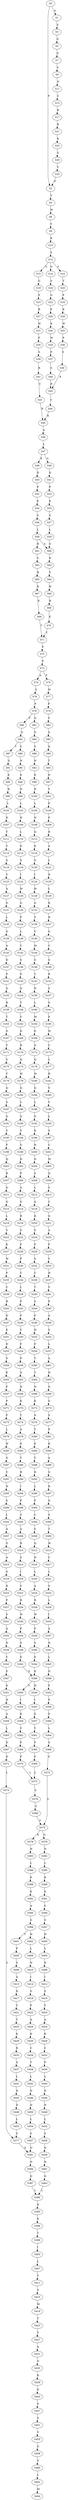 strict digraph  {
	S0 -> S1 [ label = A ];
	S0 -> S2 [ label = P ];
	S1 -> S3 [ label = S ];
	S2 -> S4 [ label = T ];
	S3 -> S5 [ label = G ];
	S4 -> S6 [ label = W ];
	S5 -> S7 [ label = G ];
	S6 -> S8 [ label = V ];
	S7 -> S9 [ label = S ];
	S8 -> S10 [ label = K ];
	S9 -> S11 [ label = N ];
	S10 -> S12 [ label = S ];
	S11 -> S13 [ label = C ];
	S12 -> S14 [ label = G ];
	S12 -> S15 [ label = G ];
	S12 -> S16 [ label = S ];
	S13 -> S17 [ label = R ];
	S14 -> S18 [ label = S ];
	S15 -> S19 [ label = G ];
	S16 -> S20 [ label = T ];
	S17 -> S21 [ label = R ];
	S18 -> S22 [ label = G ];
	S19 -> S23 [ label = P ];
	S20 -> S24 [ label = P ];
	S21 -> S25 [ label = K ];
	S22 -> S26 [ label = P ];
	S23 -> S27 [ label = R ];
	S24 -> S28 [ label = K ];
	S25 -> S29 [ label = S ];
	S26 -> S30 [ label = K ];
	S27 -> S31 [ label = W ];
	S28 -> S32 [ label = W ];
	S29 -> S33 [ label = V ];
	S30 -> S34 [ label = W ];
	S31 -> S35 [ label = P ];
	S32 -> S36 [ label = P ];
	S33 -> S2 [ label = P ];
	S34 -> S37 [ label = P ];
	S35 -> S38 [ label = S ];
	S36 -> S39 [ label = S ];
	S37 -> S40 [ label = S ];
	S38 -> S41 [ label = R ];
	S39 -> S42 [ label = R ];
	S40 -> S42 [ label = R ];
	S41 -> S43 [ label = C ];
	S42 -> S44 [ label = C ];
	S43 -> S45 [ label = R ];
	S44 -> S45 [ label = R ];
	S45 -> S46 [ label = A ];
	S46 -> S47 [ label = L ];
	S47 -> S48 [ label = E ];
	S47 -> S49 [ label = G ];
	S48 -> S50 [ label = D ];
	S49 -> S51 [ label = D ];
	S50 -> S52 [ label = P ];
	S51 -> S53 [ label = P ];
	S52 -> S54 [ label = E ];
	S53 -> S55 [ label = E ];
	S54 -> S56 [ label = S ];
	S55 -> S57 [ label = S ];
	S56 -> S58 [ label = L ];
	S57 -> S59 [ label = L ];
	S58 -> S60 [ label = S ];
	S58 -> S61 [ label = R ];
	S59 -> S60 [ label = S ];
	S60 -> S62 [ label = R ];
	S61 -> S63 [ label = C ];
	S62 -> S64 [ label = C ];
	S63 -> S65 [ label = H ];
	S64 -> S66 [ label = H ];
	S65 -> S67 [ label = R ];
	S66 -> S68 [ label = R ];
	S67 -> S69 [ label = K ];
	S68 -> S70 [ label = K ];
	S69 -> S71 [ label = T ];
	S70 -> S71 [ label = T ];
	S71 -> S72 [ label = P ];
	S72 -> S73 [ label = P ];
	S73 -> S74 [ label = A ];
	S73 -> S75 [ label = P ];
	S74 -> S76 [ label = L ];
	S75 -> S77 [ label = W ];
	S76 -> S78 [ label = P ];
	S77 -> S79 [ label = P ];
	S78 -> S80 [ label = P ];
	S78 -> S81 [ label = Q ];
	S79 -> S82 [ label = S ];
	S80 -> S83 [ label = G ];
	S81 -> S84 [ label = G ];
	S82 -> S85 [ label = G ];
	S83 -> S86 [ label = C ];
	S83 -> S87 [ label = T ];
	S84 -> S88 [ label = S ];
	S85 -> S89 [ label = Q ];
	S86 -> S90 [ label = N ];
	S87 -> S91 [ label = S ];
	S88 -> S92 [ label = N ];
	S89 -> S93 [ label = T ];
	S90 -> S94 [ label = E ];
	S91 -> S95 [ label = E ];
	S92 -> S96 [ label = E ];
	S93 -> S97 [ label = N ];
	S94 -> S98 [ label = N ];
	S95 -> S99 [ label = R ];
	S96 -> S100 [ label = N ];
	S97 -> S101 [ label = V ];
	S98 -> S102 [ label = L ];
	S99 -> S103 [ label = L ];
	S100 -> S104 [ label = L ];
	S101 -> S105 [ label = P ];
	S102 -> S106 [ label = N ];
	S103 -> S107 [ label = D ];
	S104 -> S108 [ label = N ];
	S105 -> S109 [ label = P ];
	S106 -> S110 [ label = L ];
	S107 -> S111 [ label = T ];
	S108 -> S112 [ label = Q ];
	S109 -> S113 [ label = R ];
	S110 -> S114 [ label = E ];
	S111 -> S115 [ label = T ];
	S112 -> S116 [ label = E ];
	S113 -> S117 [ label = A ];
	S114 -> S118 [ label = S ];
	S115 -> S119 [ label = S ];
	S116 -> S120 [ label = S ];
	S117 -> S121 [ label = L ];
	S118 -> S122 [ label = I ];
	S119 -> S123 [ label = V ];
	S120 -> S124 [ label = I ];
	S121 -> S125 [ label = D ];
	S122 -> S126 [ label = W ];
	S123 -> S127 [ label = A ];
	S124 -> S128 [ label = W ];
	S125 -> S129 [ label = L ];
	S126 -> S130 [ label = G ];
	S127 -> S131 [ label = G ];
	S128 -> S132 [ label = G ];
	S129 -> S133 [ label = R ];
	S130 -> S134 [ label = P ];
	S131 -> S135 [ label = L ];
	S132 -> S136 [ label = S ];
	S133 -> S137 [ label = R ];
	S134 -> S138 [ label = L ];
	S135 -> S139 [ label = G ];
	S136 -> S140 [ label = V ];
	S137 -> S141 [ label = G ];
	S138 -> S142 [ label = V ];
	S139 -> S143 [ label = A ];
	S140 -> S144 [ label = M ];
	S141 -> S145 [ label = C ];
	S142 -> S146 [ label = S ];
	S143 -> S147 [ label = D ];
	S144 -> S148 [ label = S ];
	S145 -> S149 [ label = G ];
	S146 -> S150 [ label = P ];
	S147 -> S151 [ label = P ];
	S148 -> S152 [ label = T ];
	S149 -> S153 [ label = R ];
	S150 -> S154 [ label = G ];
	S151 -> S155 [ label = G ];
	S152 -> S156 [ label = N ];
	S153 -> S157 [ label = S ];
	S154 -> S158 [ label = T ];
	S155 -> S159 [ label = R ];
	S156 -> S160 [ label = L ];
	S157 -> S161 [ label = G ];
	S158 -> S162 [ label = V ];
	S159 -> S163 [ label = T ];
	S160 -> S164 [ label = M ];
	S161 -> S165 [ label = P ];
	S162 -> S166 [ label = D ];
	S163 -> S167 [ label = G ];
	S164 -> S168 [ label = E ];
	S165 -> S169 [ label = W ];
	S166 -> S170 [ label = R ];
	S167 -> S171 [ label = T ];
	S168 -> S172 [ label = G ];
	S169 -> S173 [ label = C ];
	S170 -> S174 [ label = Q ];
	S171 -> S175 [ label = V ];
	S172 -> S176 [ label = Q ];
	S173 -> S177 [ label = L ];
	S174 -> S178 [ label = W ];
	S175 -> S179 [ label = T ];
	S176 -> S180 [ label = W ];
	S177 -> S181 [ label = R ];
	S178 -> S182 [ label = Q ];
	S179 -> S183 [ label = Q ];
	S180 -> S184 [ label = Q ];
	S181 -> S185 [ label = V ];
	S182 -> S186 [ label = L ];
	S183 -> S187 [ label = S ];
	S184 -> S188 [ label = L ];
	S185 -> S189 [ label = V ];
	S186 -> S190 [ label = G ];
	S187 -> S191 [ label = G ];
	S188 -> S192 [ label = G ];
	S189 -> S193 [ label = L ];
	S190 -> S194 [ label = V ];
	S191 -> S195 [ label = V ];
	S192 -> S196 [ label = K ];
	S193 -> S197 [ label = S ];
	S194 -> S198 [ label = S ];
	S195 -> S199 [ label = P ];
	S196 -> S200 [ label = N ];
	S197 -> S201 [ label = C ];
	S198 -> S202 [ label = D ];
	S199 -> S203 [ label = Q ];
	S200 -> S204 [ label = D ];
	S201 -> S205 [ label = M ];
	S202 -> S206 [ label = P ];
	S203 -> S207 [ label = R ];
	S204 -> S208 [ label = S ];
	S205 -> S209 [ label = Q ];
	S206 -> S210 [ label = A ];
	S207 -> S211 [ label = G ];
	S208 -> S212 [ label = L ];
	S209 -> S213 [ label = S ];
	S210 -> S214 [ label = G ];
	S211 -> S215 [ label = G ];
	S212 -> S216 [ label = A ];
	S213 -> S217 [ label = C ];
	S214 -> S218 [ label = R ];
	S215 -> S219 [ label = L ];
	S216 -> S220 [ label = K ];
	S217 -> S221 [ label = G ];
	S218 -> S222 [ label = S ];
	S219 -> S223 [ label = V ];
	S220 -> S224 [ label = S ];
	S221 -> S225 [ label = A ];
	S222 -> S226 [ label = F ];
	S223 -> S227 [ label = K ];
	S224 -> S228 [ label = F ];
	S225 -> S229 [ label = F ];
	S226 -> S230 [ label = P ];
	S227 -> S231 [ label = W ];
	S228 -> S232 [ label = S ];
	S229 -> S233 [ label = C ];
	S230 -> S234 [ label = C ];
	S231 -> S235 [ label = P ];
	S232 -> S236 [ label = C ];
	S233 -> S237 [ label = H ];
	S234 -> S238 [ label = L ];
	S235 -> S239 [ label = C ];
	S236 -> S240 [ label = T ];
	S237 -> S241 [ label = V ];
	S238 -> S242 [ label = P ];
	S239 -> S243 [ label = R ];
	S240 -> S244 [ label = S ];
	S241 -> S245 [ label = P ];
	S242 -> S246 [ label = F ];
	S243 -> S247 [ label = D ];
	S244 -> S248 [ label = F ];
	S245 -> S249 [ label = A ];
	S246 -> S250 [ label = Y ];
	S247 -> S251 [ label = E ];
	S248 -> S252 [ label = H ];
	S249 -> S253 [ label = S ];
	S250 -> S254 [ label = F ];
	S251 -> S255 [ label = D ];
	S252 -> S256 [ label = F ];
	S253 -> S257 [ label = L ];
	S254 -> S258 [ label = P ];
	S255 -> S259 [ label = S ];
	S256 -> S260 [ label = T ];
	S257 -> S261 [ label = A ];
	S258 -> S262 [ label = A ];
	S259 -> S263 [ label = E ];
	S260 -> S264 [ label = T ];
	S261 -> S265 [ label = H ];
	S262 -> S266 [ label = N ];
	S263 -> S267 [ label = F ];
	S264 -> S268 [ label = N ];
	S265 -> S269 [ label = G ];
	S266 -> S270 [ label = K ];
	S267 -> S271 [ label = P ];
	S268 -> S272 [ label = K ];
	S269 -> S273 [ label = G ];
	S270 -> S274 [ label = T ];
	S271 -> S275 [ label = F ];
	S272 -> S276 [ label = A ];
	S273 -> S277 [ label = S ];
	S274 -> S278 [ label = A ];
	S275 -> S279 [ label = L ];
	S276 -> S280 [ label = T ];
	S277 -> S281 [ label = P ];
	S278 -> S282 [ label = E ];
	S279 -> S283 [ label = H ];
	S280 -> S284 [ label = E ];
	S281 -> S285 [ label = K ];
	S282 -> S286 [ label = T ];
	S283 -> S287 [ label = G ];
	S284 -> S288 [ label = T ];
	S285 -> S289 [ label = A ];
	S286 -> S290 [ label = R ];
	S287 -> S291 [ label = C ];
	S288 -> S292 [ label = R ];
	S289 -> S293 [ label = G ];
	S290 -> S294 [ label = I ];
	S291 -> S295 [ label = N ];
	S292 -> S296 [ label = L ];
	S293 -> S297 [ label = R ];
	S294 -> S298 [ label = P ];
	S295 -> S299 [ label = S ];
	S296 -> S300 [ label = P ];
	S297 -> S301 [ label = G ];
	S298 -> S302 [ label = C ];
	S299 -> S303 [ label = L ];
	S300 -> S304 [ label = C ];
	S301 -> S305 [ label = S ];
	S302 -> S306 [ label = A ];
	S303 -> S307 [ label = A ];
	S304 -> S308 [ label = S ];
	S305 -> S309 [ label = T ];
	S306 -> S310 [ label = R ];
	S307 -> S311 [ label = G ];
	S308 -> S312 [ label = Q ];
	S309 -> S313 [ label = W ];
	S310 -> S314 [ label = S ];
	S311 -> S315 [ label = A ];
	S312 -> S316 [ label = N ];
	S313 -> S317 [ label = C ];
	S314 -> S318 [ label = I ];
	S315 -> S319 [ label = S ];
	S316 -> S320 [ label = L ];
	S317 -> S321 [ label = L ];
	S318 -> S322 [ label = V ];
	S319 -> S323 [ label = R ];
	S320 -> S324 [ label = A ];
	S321 -> S325 [ label = S ];
	S322 -> S326 [ label = R ];
	S323 -> S327 [ label = P ];
	S324 -> S328 [ label = R ];
	S325 -> S329 [ label = L ];
	S326 -> S330 [ label = W ];
	S327 -> S331 [ label = S ];
	S328 -> S332 [ label = W ];
	S329 -> S333 [ label = I ];
	S330 -> S334 [ label = P ];
	S331 -> S335 [ label = A ];
	S332 -> S336 [ label = P ];
	S333 -> S337 [ label = A ];
	S334 -> S338 [ label = S ];
	S335 -> S339 [ label = D ];
	S336 -> S340 [ label = S ];
	S337 -> S341 [ label = N ];
	S338 -> S342 [ label = E ];
	S339 -> S343 [ label = Y ];
	S340 -> S344 [ label = E ];
	S341 -> S345 [ label = L ];
	S342 -> S346 [ label = E ];
	S343 -> S347 [ label = S ];
	S344 -> S346 [ label = E ];
	S345 -> S348 [ label = D ];
	S346 -> S349 [ label = H ];
	S346 -> S350 [ label = S ];
	S347 -> S351 [ label = K ];
	S348 -> S352 [ label = F ];
	S349 -> S353 [ label = I ];
	S350 -> S354 [ label = I ];
	S351 -> S355 [ label = H ];
	S352 -> S356 [ label = P ];
	S353 -> S357 [ label = E ];
	S354 -> S358 [ label = E ];
	S355 -> S359 [ label = A ];
	S356 -> S360 [ label = F ];
	S357 -> S361 [ label = Y ];
	S358 -> S362 [ label = Y ];
	S359 -> S363 [ label = L ];
	S360 -> S364 [ label = L ];
	S361 -> S365 [ label = P ];
	S362 -> S366 [ label = P ];
	S363 -> S367 [ label = D ];
	S364 -> S368 [ label = S ];
	S365 -> S369 [ label = F ];
	S366 -> S370 [ label = F ];
	S367 -> S371 [ label = D ];
	S368 -> S372 [ label = G ];
	S369 -> S373 [ label = L ];
	S370 -> S373 [ label = L ];
	S371 -> S374 [ label = L ];
	S372 -> S375 [ label = S ];
	S373 -> S376 [ label = S ];
	S374 -> S377 [ label = S ];
	S375 -> S378 [ label = Q ];
	S375 -> S379 [ label = K ];
	S376 -> S380 [ label = G ];
	S377 -> S381 [ label = Q ];
	S378 -> S382 [ label = N ];
	S379 -> S383 [ label = N ];
	S380 -> S375 [ label = S ];
	S381 -> S384 [ label = N ];
	S382 -> S385 [ label = L ];
	S383 -> S386 [ label = L ];
	S384 -> S387 [ label = Q ];
	S385 -> S388 [ label = K ];
	S386 -> S389 [ label = K ];
	S387 -> S390 [ label = L ];
	S388 -> S391 [ label = E ];
	S389 -> S392 [ label = E ];
	S390 -> S393 [ label = K ];
	S391 -> S394 [ label = S ];
	S392 -> S395 [ label = A ];
	S393 -> S396 [ label = E ];
	S394 -> S397 [ label = S ];
	S395 -> S398 [ label = S ];
	S396 -> S399 [ label = T ];
	S397 -> S400 [ label = H ];
	S398 -> S401 [ label = Y ];
	S398 -> S402 [ label = H ];
	S399 -> S403 [ label = I ];
	S400 -> S404 [ label = L ];
	S401 -> S405 [ label = P ];
	S402 -> S406 [ label = L ];
	S403 -> S407 [ label = L ];
	S404 -> S408 [ label = N ];
	S405 -> S409 [ label = S ];
	S406 -> S410 [ label = N ];
	S407 -> S411 [ label = T ];
	S408 -> S412 [ label = I ];
	S409 -> S413 [ label = A ];
	S410 -> S414 [ label = I ];
	S411 -> S415 [ label = V ];
	S412 -> S416 [ label = S ];
	S413 -> S417 [ label = D ];
	S414 -> S418 [ label = G ];
	S415 -> S419 [ label = M ];
	S416 -> S420 [ label = Y ];
	S417 -> S421 [ label = Y ];
	S418 -> S422 [ label = F ];
	S419 -> S423 [ label = T ];
	S420 -> S424 [ label = A ];
	S421 -> S425 [ label = T ];
	S422 -> S426 [ label = A ];
	S423 -> S427 [ label = T ];
	S424 -> S428 [ label = K ];
	S425 -> S429 [ label = K ];
	S426 -> S430 [ label = K ];
	S427 -> S431 [ label = A ];
	S428 -> S432 [ label = C ];
	S429 -> S433 [ label = R ];
	S430 -> S434 [ label = C ];
	S431 -> S435 [ label = G ];
	S432 -> S436 [ label = P ];
	S433 -> S437 [ label = A ];
	S434 -> S438 [ label = T ];
	S435 -> S439 [ label = K ];
	S436 -> S440 [ label = L ];
	S437 -> S441 [ label = L ];
	S438 -> S442 [ label = L ];
	S439 -> S443 [ label = E ];
	S440 -> S444 [ label = D ];
	S441 -> S445 [ label = D ];
	S442 -> S446 [ label = D ];
	S443 -> S447 [ label = S ];
	S444 -> S448 [ label = N ];
	S445 -> S449 [ label = D ];
	S446 -> S450 [ label = D ];
	S447 -> S451 [ label = S ];
	S448 -> S452 [ label = L ];
	S449 -> S453 [ label = L ];
	S450 -> S454 [ label = L ];
	S451 -> S455 [ label = V ];
	S452 -> S456 [ label = S ];
	S453 -> S377 [ label = S ];
	S454 -> S457 [ label = S ];
	S455 -> S458 [ label = G ];
	S456 -> S459 [ label = Q ];
	S457 -> S381 [ label = Q ];
	S458 -> S460 [ label = V ];
	S459 -> S461 [ label = N ];
	S460 -> S462 [ label = L ];
	S461 -> S463 [ label = Q ];
	S462 -> S464 [ label = M ];
	S463 -> S390 [ label = L ];
}
